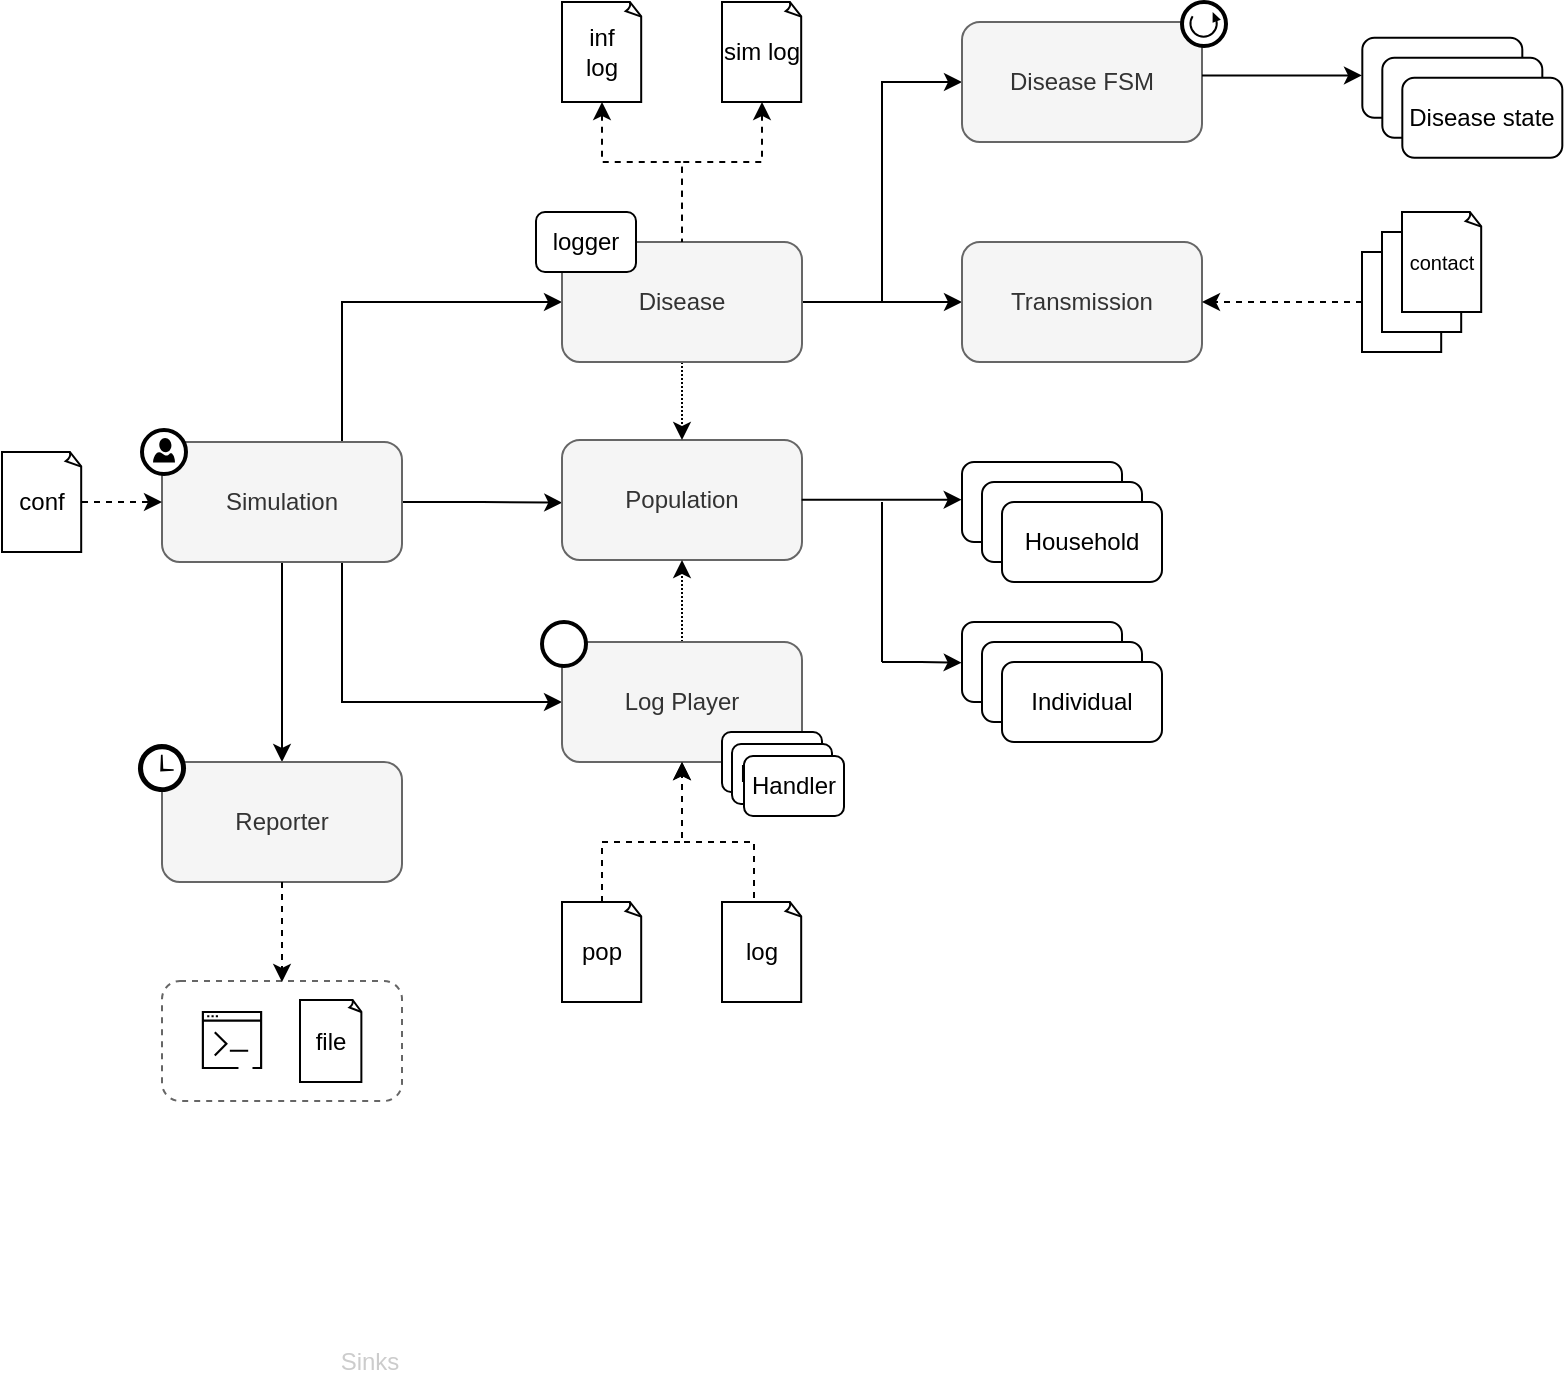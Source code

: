 <mxfile version="12.6.5" type="device"><diagram id="Akdbnf8L_ACoab19-wkB" name="Page-1"><mxGraphModel dx="1122" dy="685" grid="0" gridSize="10" guides="1" tooltips="1" connect="1" arrows="1" fold="1" page="1" pageScale="1" pageWidth="827" pageHeight="1169" math="0" shadow="0"><root><mxCell id="0"/><mxCell id="1" parent="0"/><mxCell id="oFByWscnAdjX4SLBkm42-8" value="" style="group;dashed=1;" parent="1" vertex="1" connectable="0"><mxGeometry x="80" y="482" width="179" height="133" as="geometry"/></mxCell><mxCell id="oFByWscnAdjX4SLBkm42-3" value="" style="outlineConnect=0;fontColor=#232F3E;gradientColor=none;strokeColor=#000000;fillColor=none;dashed=0;verticalLabelPosition=middle;verticalAlign=bottom;align=center;html=1;whiteSpace=wrap;fontSize=10;fontStyle=1;spacing=3;shape=mxgraph.aws4.productIcon;prIcon=mxgraph.aws4.command_line_interface;" parent="oFByWscnAdjX4SLBkm42-8" vertex="1"><mxGeometry x="52" y="34" width="46" height="40" as="geometry"/></mxCell><mxCell id="oFByWscnAdjX4SLBkm42-4" value="" style="rounded=0;whiteSpace=wrap;html=1;strokeColor=none;fillColor=#ffffff;" parent="oFByWscnAdjX4SLBkm42-8" vertex="1"><mxGeometry x="45.5" y="25.804" width="12.571" height="68.888" as="geometry"/></mxCell><mxCell id="oFByWscnAdjX4SLBkm42-5" value="" style="rounded=0;whiteSpace=wrap;html=1;strokeColor=none;fillColor=#ffffff;" parent="oFByWscnAdjX4SLBkm42-8" vertex="1"><mxGeometry x="91.7" y="29.103" width="12.8" height="54.238" as="geometry"/></mxCell><mxCell id="oFByWscnAdjX4SLBkm42-7" value="" style="rounded=0;whiteSpace=wrap;html=1;strokeColor=none;fillColor=#ffffff;rotation=90;" parent="oFByWscnAdjX4SLBkm42-8" vertex="1"><mxGeometry x="65.3" y="1.435" width="9.6" height="58.887" as="geometry"/></mxCell><mxCell id="oFByWscnAdjX4SLBkm42-9" value="file" style="whiteSpace=wrap;html=1;shape=mxgraph.basic.document" parent="oFByWscnAdjX4SLBkm42-8" vertex="1"><mxGeometry x="109" y="37" width="31" height="41" as="geometry"/></mxCell><mxCell id="oFByWscnAdjX4SLBkm42-18" value="" style="rounded=1;whiteSpace=wrap;html=1;fillColor=none;strokeColor=#666666;fontColor=#333333;dashed=1;" parent="oFByWscnAdjX4SLBkm42-8" vertex="1"><mxGeometry x="40" y="27.5" width="120" height="60" as="geometry"/></mxCell><mxCell id="G7absAG114OYWB9-ItXq-10" style="edgeStyle=orthogonalEdgeStyle;rounded=0;orthogonalLoop=1;jettySize=auto;html=1;exitX=1;exitY=0.5;exitDx=0;exitDy=0;entryX=0;entryY=0.5;entryDx=0;entryDy=0;" parent="1" source="G7absAG114OYWB9-ItXq-1" edge="1"><mxGeometry relative="1" as="geometry"><mxPoint x="320.138" y="270.345" as="targetPoint"/><Array as="points"><mxPoint x="280" y="271"/></Array></mxGeometry></mxCell><mxCell id="G7absAG114OYWB9-ItXq-19" style="edgeStyle=orthogonalEdgeStyle;rounded=0;orthogonalLoop=1;jettySize=auto;html=1;exitX=0.75;exitY=0;exitDx=0;exitDy=0;entryX=0;entryY=0.5;entryDx=0;entryDy=0;" parent="1" source="G7absAG114OYWB9-ItXq-1" target="G7absAG114OYWB9-ItXq-18" edge="1"><mxGeometry relative="1" as="geometry"/></mxCell><mxCell id="G7absAG114OYWB9-ItXq-28" style="edgeStyle=orthogonalEdgeStyle;rounded=0;orthogonalLoop=1;jettySize=auto;html=1;entryX=0.5;entryY=0;entryDx=0;entryDy=0;" parent="1" target="G7absAG114OYWB9-ItXq-27" edge="1"><mxGeometry relative="1" as="geometry"><mxPoint x="180" y="300" as="sourcePoint"/><Array as="points"><mxPoint x="180" y="400"/></Array></mxGeometry></mxCell><mxCell id="G7absAG114OYWB9-ItXq-32" style="edgeStyle=orthogonalEdgeStyle;rounded=0;orthogonalLoop=1;jettySize=auto;html=1;exitX=0.75;exitY=1;exitDx=0;exitDy=0;entryX=0;entryY=0.5;entryDx=0;entryDy=0;" parent="1" source="G7absAG114OYWB9-ItXq-1" target="G7absAG114OYWB9-ItXq-13" edge="1"><mxGeometry relative="1" as="geometry"/></mxCell><mxCell id="G7absAG114OYWB9-ItXq-1" value="Simulation" style="rounded=1;whiteSpace=wrap;html=1;fillColor=#f5f5f5;strokeColor=#666666;fontColor=#333333;" parent="1" vertex="1"><mxGeometry x="120" y="240" width="120" height="60" as="geometry"/></mxCell><mxCell id="G7absAG114OYWB9-ItXq-17" style="edgeStyle=orthogonalEdgeStyle;rounded=0;orthogonalLoop=1;jettySize=auto;html=1;dashed=1;exitX=1;exitY=0.5;exitDx=0;exitDy=0;exitPerimeter=0;" parent="1" source="G7absAG114OYWB9-ItXq-3" target="G7absAG114OYWB9-ItXq-1" edge="1"><mxGeometry relative="1" as="geometry"><mxPoint x="40" y="255" as="sourcePoint"/></mxGeometry></mxCell><mxCell id="G7absAG114OYWB9-ItXq-3" value="conf" style="whiteSpace=wrap;html=1;shape=mxgraph.basic.document" parent="1" vertex="1"><mxGeometry x="40" y="245" width="40" height="50" as="geometry"/></mxCell><mxCell id="G7absAG114OYWB9-ItXq-8" value="Population" style="rounded=1;whiteSpace=wrap;html=1;fillColor=#f5f5f5;strokeColor=#666666;fontColor=#333333;" parent="1" vertex="1"><mxGeometry x="320" y="239" width="120" height="60" as="geometry"/></mxCell><mxCell id="G7absAG114OYWB9-ItXq-16" style="edgeStyle=orthogonalEdgeStyle;rounded=0;orthogonalLoop=1;jettySize=auto;html=1;exitX=0.5;exitY=0;exitDx=0;exitDy=0;entryX=0.5;entryY=1;entryDx=0;entryDy=0;dashed=1;dashPattern=1 1;" parent="1" source="G7absAG114OYWB9-ItXq-13" target="G7absAG114OYWB9-ItXq-8" edge="1"><mxGeometry relative="1" as="geometry"/></mxCell><mxCell id="G7absAG114OYWB9-ItXq-13" value="Log Player" style="rounded=1;whiteSpace=wrap;html=1;fillColor=#f5f5f5;strokeColor=#666666;fontColor=#333333;" parent="1" vertex="1"><mxGeometry x="320" y="340" width="120" height="60" as="geometry"/></mxCell><mxCell id="G7absAG114OYWB9-ItXq-20" style="edgeStyle=orthogonalEdgeStyle;rounded=0;orthogonalLoop=1;jettySize=auto;html=1;exitX=0.5;exitY=1;exitDx=0;exitDy=0;entryX=0.5;entryY=0;entryDx=0;entryDy=0;dashed=1;dashPattern=1 1;" parent="1" source="G7absAG114OYWB9-ItXq-18" target="G7absAG114OYWB9-ItXq-8" edge="1"><mxGeometry relative="1" as="geometry"/></mxCell><mxCell id="G7absAG114OYWB9-ItXq-34" style="edgeStyle=orthogonalEdgeStyle;rounded=0;orthogonalLoop=1;jettySize=auto;html=1;exitX=1;exitY=0.5;exitDx=0;exitDy=0;entryX=0;entryY=0.5;entryDx=0;entryDy=0;" parent="1" source="G7absAG114OYWB9-ItXq-18" target="G7absAG114OYWB9-ItXq-33" edge="1"><mxGeometry relative="1" as="geometry"/></mxCell><mxCell id="vRe47FTR7rVf0p2xhIhP-2" style="edgeStyle=orthogonalEdgeStyle;rounded=0;orthogonalLoop=1;jettySize=auto;html=1;exitX=1;exitY=0.5;exitDx=0;exitDy=0;entryX=0;entryY=0.5;entryDx=0;entryDy=0;" edge="1" parent="1" source="G7absAG114OYWB9-ItXq-18" target="vRe47FTR7rVf0p2xhIhP-1"><mxGeometry relative="1" as="geometry"/></mxCell><mxCell id="G7absAG114OYWB9-ItXq-18" value="Disease" style="rounded=1;whiteSpace=wrap;html=1;fillColor=#f5f5f5;strokeColor=#666666;fontColor=#333333;" parent="1" vertex="1"><mxGeometry x="320" y="140" width="120" height="60" as="geometry"/></mxCell><mxCell id="G7absAG114OYWB9-ItXq-25" value="Handler" style="rounded=1;whiteSpace=wrap;html=1;" parent="1" vertex="1"><mxGeometry x="400" y="385" width="50" height="30" as="geometry"/></mxCell><mxCell id="G7absAG114OYWB9-ItXq-27" value="Reporter" style="rounded=1;whiteSpace=wrap;html=1;fillColor=#f5f5f5;strokeColor=#666666;fontColor=#333333;" parent="1" vertex="1"><mxGeometry x="120" y="400" width="120" height="60" as="geometry"/></mxCell><mxCell id="G7absAG114OYWB9-ItXq-33" value="Transmission" style="rounded=1;whiteSpace=wrap;html=1;fillColor=#f5f5f5;strokeColor=#666666;fontColor=#333333;" parent="1" vertex="1"><mxGeometry x="520" y="140" width="120" height="60" as="geometry"/></mxCell><mxCell id="G7absAG114OYWB9-ItXq-36" value="Handler" style="rounded=1;whiteSpace=wrap;html=1;" parent="1" vertex="1"><mxGeometry x="405" y="391" width="50" height="30" as="geometry"/></mxCell><mxCell id="G7absAG114OYWB9-ItXq-38" value="Handler" style="rounded=1;whiteSpace=wrap;html=1;" parent="1" vertex="1"><mxGeometry x="411" y="397" width="50" height="30" as="geometry"/></mxCell><mxCell id="G7absAG114OYWB9-ItXq-41" style="edgeStyle=orthogonalEdgeStyle;rounded=0;orthogonalLoop=1;jettySize=auto;html=1;exitX=0.5;exitY=0;exitDx=0;exitDy=0;exitPerimeter=0;dashed=1;" parent="1" source="G7absAG114OYWB9-ItXq-39" target="G7absAG114OYWB9-ItXq-13" edge="1"><mxGeometry relative="1" as="geometry"><Array as="points"><mxPoint x="416" y="470"/><mxPoint x="416" y="440"/><mxPoint x="380" y="440"/></Array></mxGeometry></mxCell><mxCell id="G7absAG114OYWB9-ItXq-39" value="log" style="whiteSpace=wrap;html=1;shape=mxgraph.basic.document" parent="1" vertex="1"><mxGeometry x="400" y="470" width="40" height="50" as="geometry"/></mxCell><mxCell id="G7absAG114OYWB9-ItXq-52" value="Household" style="rounded=1;whiteSpace=wrap;html=1;" parent="1" vertex="1"><mxGeometry x="520" y="250" width="80" height="40" as="geometry"/></mxCell><mxCell id="G7absAG114OYWB9-ItXq-53" value="Individual" style="rounded=1;whiteSpace=wrap;html=1;" parent="1" vertex="1"><mxGeometry x="520" y="330" width="80" height="40" as="geometry"/></mxCell><mxCell id="G7absAG114OYWB9-ItXq-54" value="Household" style="rounded=1;whiteSpace=wrap;html=1;" parent="1" vertex="1"><mxGeometry x="530" y="260" width="80" height="40" as="geometry"/></mxCell><mxCell id="G7absAG114OYWB9-ItXq-55" value="Household" style="rounded=1;whiteSpace=wrap;html=1;" parent="1" vertex="1"><mxGeometry x="540" y="270" width="80" height="40" as="geometry"/></mxCell><mxCell id="G7absAG114OYWB9-ItXq-56" value="Individual" style="rounded=1;whiteSpace=wrap;html=1;" parent="1" vertex="1"><mxGeometry x="530" y="340" width="80" height="40" as="geometry"/></mxCell><mxCell id="G7absAG114OYWB9-ItXq-57" value="Individual" style="rounded=1;whiteSpace=wrap;html=1;" parent="1" vertex="1"><mxGeometry x="540" y="350" width="80" height="40" as="geometry"/></mxCell><mxCell id="G7absAG114OYWB9-ItXq-61" style="edgeStyle=orthogonalEdgeStyle;rounded=0;orthogonalLoop=1;jettySize=auto;html=1;exitX=1;exitY=0.5;exitDx=0;exitDy=0;entryX=0;entryY=0.5;entryDx=0;entryDy=0;" parent="1" edge="1"><mxGeometry relative="1" as="geometry"><mxPoint x="439.845" y="268.845" as="sourcePoint"/><mxPoint x="519.845" y="268.845" as="targetPoint"/></mxGeometry></mxCell><mxCell id="G7absAG114OYWB9-ItXq-64" style="edgeStyle=orthogonalEdgeStyle;rounded=0;orthogonalLoop=1;jettySize=auto;html=1;entryX=0;entryY=0.5;entryDx=0;entryDy=0;" parent="1" edge="1"><mxGeometry relative="1" as="geometry"><mxPoint x="480" y="350" as="sourcePoint"/><mxPoint x="519.845" y="350.345" as="targetPoint"/><Array as="points"><mxPoint x="499.5" y="350"/><mxPoint x="499.5" y="350"/></Array></mxGeometry></mxCell><mxCell id="G7absAG114OYWB9-ItXq-67" value="" style="endArrow=none;html=1;" parent="1" edge="1"><mxGeometry width="50" height="50" relative="1" as="geometry"><mxPoint x="480" y="350" as="sourcePoint"/><mxPoint x="480" y="270" as="targetPoint"/></mxGeometry></mxCell><mxCell id="G7absAG114OYWB9-ItXq-69" style="edgeStyle=orthogonalEdgeStyle;rounded=0;orthogonalLoop=1;jettySize=auto;html=1;entryX=1;entryY=0.5;entryDx=0;entryDy=0;dashed=1;exitX=0;exitY=0.5;exitDx=0;exitDy=0;exitPerimeter=0;" parent="1" target="G7absAG114OYWB9-ItXq-33" edge="1" source="G7absAG114OYWB9-ItXq-68"><mxGeometry relative="1" as="geometry"><mxPoint x="700" y="200" as="sourcePoint"/><mxPoint x="700" y="240" as="targetPoint"/></mxGeometry></mxCell><mxCell id="G7absAG114OYWB9-ItXq-68" value="log" style="whiteSpace=wrap;html=1;shape=mxgraph.basic.document" parent="1" vertex="1"><mxGeometry x="720" y="145" width="40" height="50" as="geometry"/></mxCell><mxCell id="G7absAG114OYWB9-ItXq-70" value="" style="shadow=0;dashed=0;html=1;strokeColor=none;fillColor=#000000;labelPosition=center;verticalLabelPosition=bottom;verticalAlign=top;align=center;outlineConnect=0;shape=mxgraph.veeam.time;" parent="1" vertex="1"><mxGeometry x="108" y="391" width="24" height="24" as="geometry"/></mxCell><mxCell id="G7absAG114OYWB9-ItXq-71" value="log" style="whiteSpace=wrap;html=1;shape=mxgraph.basic.document" parent="1" vertex="1"><mxGeometry x="730" y="135" width="40" height="50" as="geometry"/></mxCell><mxCell id="G7absAG114OYWB9-ItXq-72" value="&lt;font style=&quot;font-size: 10px&quot;&gt;contact&lt;/font&gt;" style="whiteSpace=wrap;html=1;shape=mxgraph.basic.document" parent="1" vertex="1"><mxGeometry x="740" y="125" width="40" height="50" as="geometry"/></mxCell><mxCell id="G7absAG114OYWB9-ItXq-74" value="" style="ellipse;whiteSpace=wrap;html=1;aspect=fixed;fillColor=#FFFFFF;strokeWidth=2;" parent="1" vertex="1"><mxGeometry x="310" y="330" width="22" height="22" as="geometry"/></mxCell><mxCell id="G7absAG114OYWB9-ItXq-73" value="" style="shape=image;html=1;verticalAlign=top;verticalLabelPosition=bottom;labelBackgroundColor=#ffffff;imageAspect=0;aspect=fixed;image=https://cdn0.iconfinder.com/data/icons/feather/96/591263-fast-forward-128.png;fillColor=#000000;" parent="1" vertex="1"><mxGeometry x="314" y="333" width="15" height="15" as="geometry"/></mxCell><mxCell id="G7absAG114OYWB9-ItXq-76" value="" style="ellipse;whiteSpace=wrap;html=1;aspect=fixed;fillColor=#FFFFFF;strokeWidth=2;" parent="1" vertex="1"><mxGeometry x="110" y="234" width="22" height="22" as="geometry"/></mxCell><mxCell id="G7absAG114OYWB9-ItXq-75" value="" style="aspect=fixed;pointerEvents=1;shadow=0;dashed=0;html=1;strokeColor=none;labelPosition=center;verticalLabelPosition=bottom;verticalAlign=top;align=center;fillColor=#000000;shape=mxgraph.azure.user" parent="1" vertex="1"><mxGeometry x="115.5" y="238" width="11" height="12.22" as="geometry"/></mxCell><mxCell id="oFByWscnAdjX4SLBkm42-16" value="Sinks" style="text;html=1;strokeColor=none;fillColor=none;align=center;verticalAlign=middle;whiteSpace=wrap;rounded=0;dashed=1;fontColor=#CCCCCC;" parent="1" vertex="1"><mxGeometry x="164" y="690" width="120" height="20" as="geometry"/></mxCell><mxCell id="oFByWscnAdjX4SLBkm42-19" style="edgeStyle=orthogonalEdgeStyle;rounded=0;orthogonalLoop=1;jettySize=auto;html=1;dashed=1;" parent="1" edge="1"><mxGeometry relative="1" as="geometry"><mxPoint x="180" y="460" as="sourcePoint"/><mxPoint x="180" y="510" as="targetPoint"/></mxGeometry></mxCell><mxCell id="8bJLjh2hRsQcfyNXoKIz-2" style="edgeStyle=orthogonalEdgeStyle;rounded=0;orthogonalLoop=1;jettySize=auto;html=1;exitX=0.5;exitY=0;exitDx=0;exitDy=0;exitPerimeter=0;dashed=1;" parent="1" source="8bJLjh2hRsQcfyNXoKIz-1" edge="1"><mxGeometry relative="1" as="geometry"><mxPoint x="380" y="400" as="targetPoint"/><Array as="points"><mxPoint x="340" y="440"/><mxPoint x="380" y="440"/></Array></mxGeometry></mxCell><mxCell id="8bJLjh2hRsQcfyNXoKIz-1" value="pop" style="whiteSpace=wrap;html=1;shape=mxgraph.basic.document" parent="1" vertex="1"><mxGeometry x="320" y="470" width="40" height="50" as="geometry"/></mxCell><mxCell id="8bJLjh2hRsQcfyNXoKIz-9" style="edgeStyle=orthogonalEdgeStyle;rounded=0;orthogonalLoop=1;jettySize=auto;html=1;exitX=0.5;exitY=1;exitDx=0;exitDy=0;exitPerimeter=0;dashed=1;endArrow=none;endFill=0;startArrow=classic;startFill=1;" parent="1" source="8bJLjh2hRsQcfyNXoKIz-4" edge="1"><mxGeometry relative="1" as="geometry"><mxPoint x="380" y="140.0" as="targetPoint"/><Array as="points"><mxPoint x="420" y="100"/><mxPoint x="380" y="100"/></Array></mxGeometry></mxCell><mxCell id="8bJLjh2hRsQcfyNXoKIz-4" value="sim log" style="whiteSpace=wrap;html=1;shape=mxgraph.basic.document" parent="1" vertex="1"><mxGeometry x="400" y="20" width="40" height="50" as="geometry"/></mxCell><mxCell id="8bJLjh2hRsQcfyNXoKIz-10" style="edgeStyle=orthogonalEdgeStyle;rounded=0;orthogonalLoop=1;jettySize=auto;html=1;exitX=0.5;exitY=1;exitDx=0;exitDy=0;exitPerimeter=0;dashed=1;endArrow=none;endFill=0;startArrow=classic;startFill=1;" parent="1" source="8bJLjh2hRsQcfyNXoKIz-6" edge="1"><mxGeometry relative="1" as="geometry"><mxPoint x="380" y="140" as="targetPoint"/><Array as="points"><mxPoint x="340" y="100"/></Array></mxGeometry></mxCell><mxCell id="8bJLjh2hRsQcfyNXoKIz-6" value="inf&lt;br&gt;log" style="whiteSpace=wrap;html=1;shape=mxgraph.basic.document" parent="1" vertex="1"><mxGeometry x="320" y="20" width="40" height="50" as="geometry"/></mxCell><mxCell id="8bJLjh2hRsQcfyNXoKIz-11" value="logger" style="rounded=1;whiteSpace=wrap;html=1;" parent="1" vertex="1"><mxGeometry x="307" y="125" width="50" height="30" as="geometry"/></mxCell><mxCell id="vRe47FTR7rVf0p2xhIhP-1" value="Disease FSM" style="rounded=1;whiteSpace=wrap;html=1;fillColor=#f5f5f5;strokeColor=#666666;fontColor=#333333;" vertex="1" parent="1"><mxGeometry x="520" y="30" width="120" height="60" as="geometry"/></mxCell><mxCell id="vRe47FTR7rVf0p2xhIhP-4" value="" style="ellipse;whiteSpace=wrap;html=1;aspect=fixed;fillColor=#FFFFFF;strokeWidth=2;" vertex="1" parent="1"><mxGeometry x="630" y="20" width="22" height="22" as="geometry"/></mxCell><mxCell id="vRe47FTR7rVf0p2xhIhP-5" value="" style="verticalLabelPosition=bottom;shadow=0;dashed=0;align=center;html=1;verticalAlign=top;shape=mxgraph.electrical.rot_mech.verticalLabelPosition=bottom;shadow=0;dashed=0;align=center;fillColor=#000000;html=1;verticalAlign=top;strokeWidth=1;shape=mxgraph.electrical.rot_mech.rotation;aspect=fixed;" vertex="1" parent="1"><mxGeometry x="633.5" y="26.13" width="15" height="11.74" as="geometry"/></mxCell><mxCell id="vRe47FTR7rVf0p2xhIhP-7" value="Household" style="rounded=1;whiteSpace=wrap;html=1;" vertex="1" parent="1"><mxGeometry x="720.16" y="37.87" width="80" height="40" as="geometry"/></mxCell><mxCell id="vRe47FTR7rVf0p2xhIhP-8" value="Household" style="rounded=1;whiteSpace=wrap;html=1;" vertex="1" parent="1"><mxGeometry x="730.16" y="47.87" width="80" height="40" as="geometry"/></mxCell><mxCell id="vRe47FTR7rVf0p2xhIhP-9" value="Disease state" style="rounded=1;whiteSpace=wrap;html=1;" vertex="1" parent="1"><mxGeometry x="740.16" y="57.87" width="80" height="40" as="geometry"/></mxCell><mxCell id="vRe47FTR7rVf0p2xhIhP-10" style="edgeStyle=orthogonalEdgeStyle;rounded=0;orthogonalLoop=1;jettySize=auto;html=1;exitX=1;exitY=0.5;exitDx=0;exitDy=0;entryX=0;entryY=0.5;entryDx=0;entryDy=0;" edge="1" parent="1"><mxGeometry relative="1" as="geometry"><mxPoint x="640.005" y="56.715" as="sourcePoint"/><mxPoint x="720.005" y="56.715" as="targetPoint"/></mxGeometry></mxCell></root></mxGraphModel></diagram></mxfile>